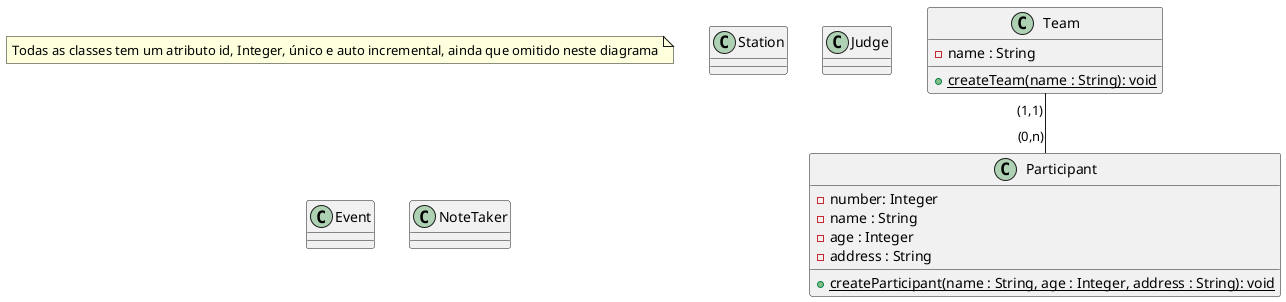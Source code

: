 @startuml

note "Todas as classes tem um atributo id, Integer, único e auto incremental, ainda que omitido neste diagrama" as N1

class Participant {
  - number: Integer
  - name : String
  - age : Integer
  - address : String

  {static} + createParticipant(name : String, age : Integer, address : String): void
}

class Team {
  - name : String

  {static} + createTeam(name : String): void
}

class Station {

}

class Judge {
   
}

class Event {}

class NoteTaker {}

Team "(1,1)" -- "(0,n)" Participant

@enduml
